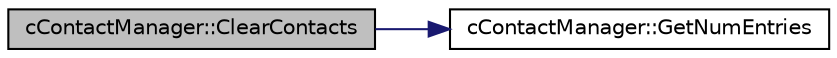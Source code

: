 digraph "cContactManager::ClearContacts"
{
 // LATEX_PDF_SIZE
  edge [fontname="Helvetica",fontsize="10",labelfontname="Helvetica",labelfontsize="10"];
  node [fontname="Helvetica",fontsize="10",shape=record];
  rankdir="LR";
  Node1 [label="cContactManager::ClearContacts",height=0.2,width=0.4,color="black", fillcolor="grey75", style="filled", fontcolor="black",tooltip=" "];
  Node1 -> Node2 [color="midnightblue",fontsize="10",style="solid",fontname="Helvetica"];
  Node2 [label="cContactManager::GetNumEntries",height=0.2,width=0.4,color="black", fillcolor="white", style="filled",URL="$classc_contact_manager.html#aca86adb495548c3804abe2d7e3a8b870",tooltip=" "];
}
